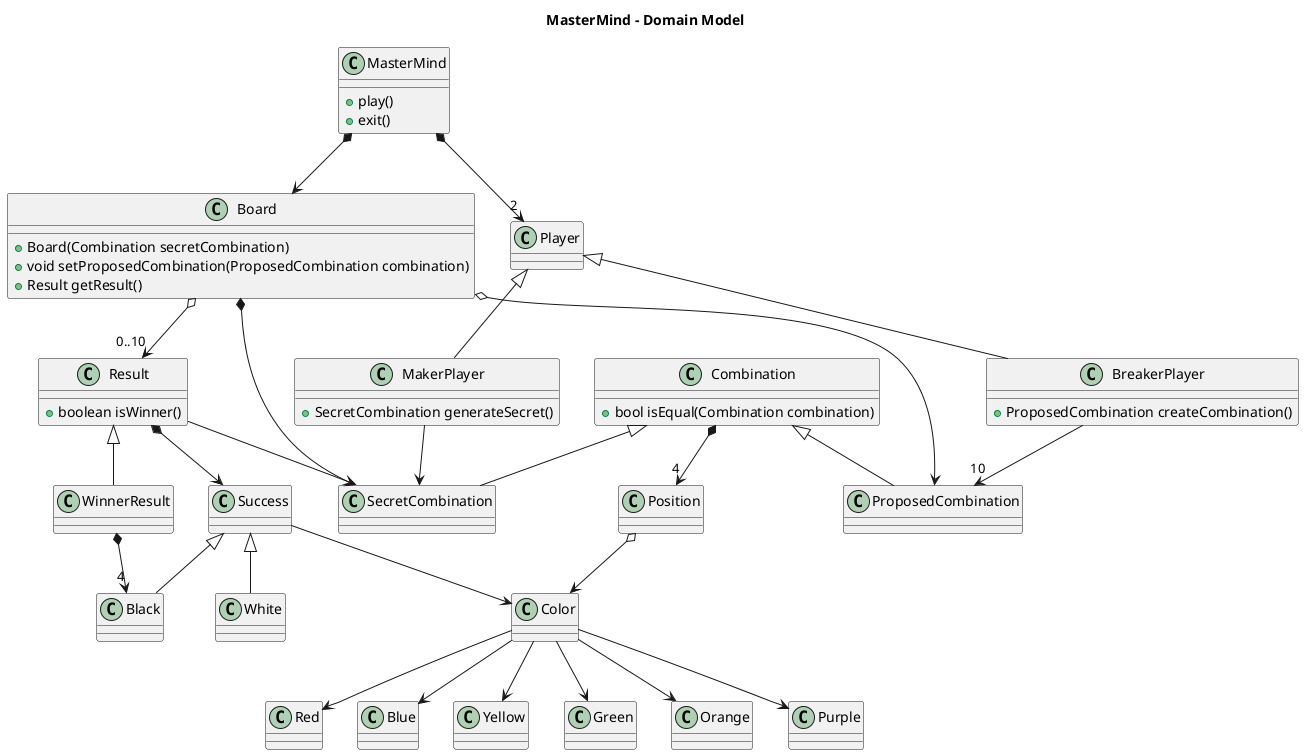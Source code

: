 @startuml MasterMindDomainModel_v1

title MasterMind - Domain Model

class MasterMind {
    +play()
    +exit()
}
class Board {
    +Board(Combination secretCombination)
    +void setProposedCombination(ProposedCombination combination)
    +Result getResult()
}
class Player
class MakerPlayer {
    +SecretCombination generateSecret()
}
class BreakerPlayer {
    +ProposedCombination createCombination()
}
class Combination {
   +bool isEqual(Combination combination)
}
class ProposedCombination
class SecretCombination
class Result {
    +boolean isWinner()
}
class WinnerResult {}
class Success {}
class Black
class White
class Position
class Color

MasterMind *--> Board
MasterMind *--> "2" Player
Board *--> SecretCombination
Board o--> ProposedCombination
Player ^-- MakerPlayer
Player ^-- BreakerPlayer
MakerPlayer --> SecretCombination
BreakerPlayer --> "10" ProposedCombination
Board o--> "0..10" Result

Combination ^-- SecretCombination
Combination ^-- ProposedCombination
Combination *--> "4" Position

Result ^-- WinnerResult
Result *--> Success 
Result --> SecretCombination
WinnerResult *--> "4" Black
Position o--> Color
Success --> Color
Success ^-- Black
Success ^-- White

Color --> Red
Color --> Blue
Color --> Yellow
Color --> Green
Color --> Orange
Color --> Purple

@enduml